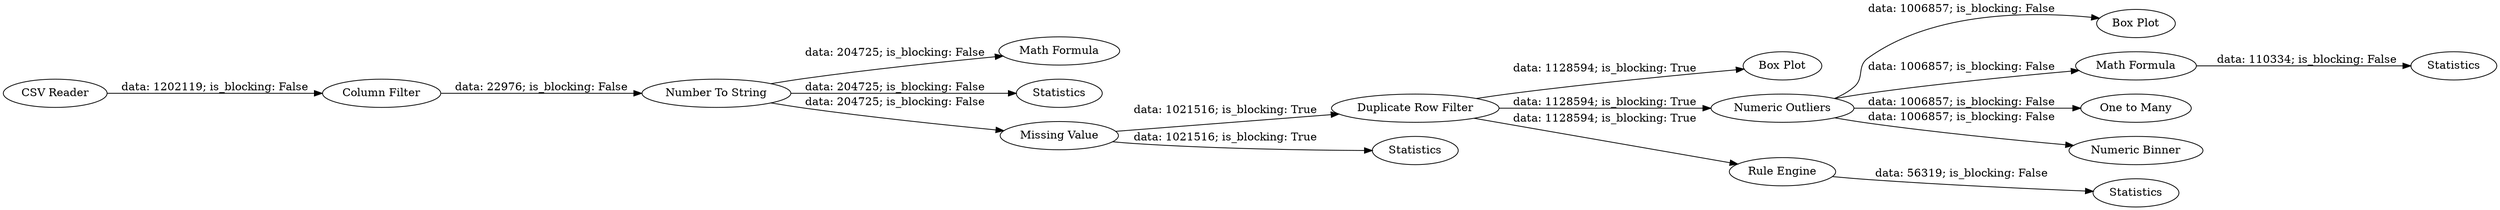 digraph {
	"-6784922406244672588_7" [label="Box Plot"]
	"-6784922406244672588_5" [label="Number To String"]
	"-6784922406244672588_18" [label=Statistics]
	"-6784922406244672588_13" [label="Numeric Outliers"]
	"-6784922406244672588_14" [label="Box Plot"]
	"-6784922406244672588_8" [label="Math Formula"]
	"-6784922406244672588_10" [label="Duplicate Row Filter"]
	"-6784922406244672588_9" [label=Statistics]
	"-6784922406244672588_17" [label="Math Formula"]
	"-6784922406244672588_19" [label="One to Many"]
	"-6784922406244672588_3" [label="Column Filter"]
	"-6784922406244672588_20" [label="Numeric Binner"]
	"-6784922406244672588_6" [label=Statistics]
	"-6784922406244672588_15" [label="Rule Engine"]
	"-6784922406244672588_1" [label="CSV Reader"]
	"-6784922406244672588_16" [label=Statistics]
	"-6784922406244672588_4" [label="Missing Value"]
	"-6784922406244672588_3" -> "-6784922406244672588_5" [label="data: 22976; is_blocking: False"]
	"-6784922406244672588_13" -> "-6784922406244672588_19" [label="data: 1006857; is_blocking: False"]
	"-6784922406244672588_1" -> "-6784922406244672588_3" [label="data: 1202119; is_blocking: False"]
	"-6784922406244672588_15" -> "-6784922406244672588_16" [label="data: 56319; is_blocking: False"]
	"-6784922406244672588_4" -> "-6784922406244672588_10" [label="data: 1021516; is_blocking: True"]
	"-6784922406244672588_17" -> "-6784922406244672588_18" [label="data: 110334; is_blocking: False"]
	"-6784922406244672588_5" -> "-6784922406244672588_4" [label="data: 204725; is_blocking: False"]
	"-6784922406244672588_5" -> "-6784922406244672588_6" [label="data: 204725; is_blocking: False"]
	"-6784922406244672588_5" -> "-6784922406244672588_8" [label="data: 204725; is_blocking: False"]
	"-6784922406244672588_10" -> "-6784922406244672588_15" [label="data: 1128594; is_blocking: True"]
	"-6784922406244672588_4" -> "-6784922406244672588_9" [label="data: 1021516; is_blocking: True"]
	"-6784922406244672588_13" -> "-6784922406244672588_20" [label="data: 1006857; is_blocking: False"]
	"-6784922406244672588_10" -> "-6784922406244672588_7" [label="data: 1128594; is_blocking: True"]
	"-6784922406244672588_13" -> "-6784922406244672588_17" [label="data: 1006857; is_blocking: False"]
	"-6784922406244672588_10" -> "-6784922406244672588_13" [label="data: 1128594; is_blocking: True"]
	"-6784922406244672588_13" -> "-6784922406244672588_14" [label="data: 1006857; is_blocking: False"]
	rankdir=LR
}
